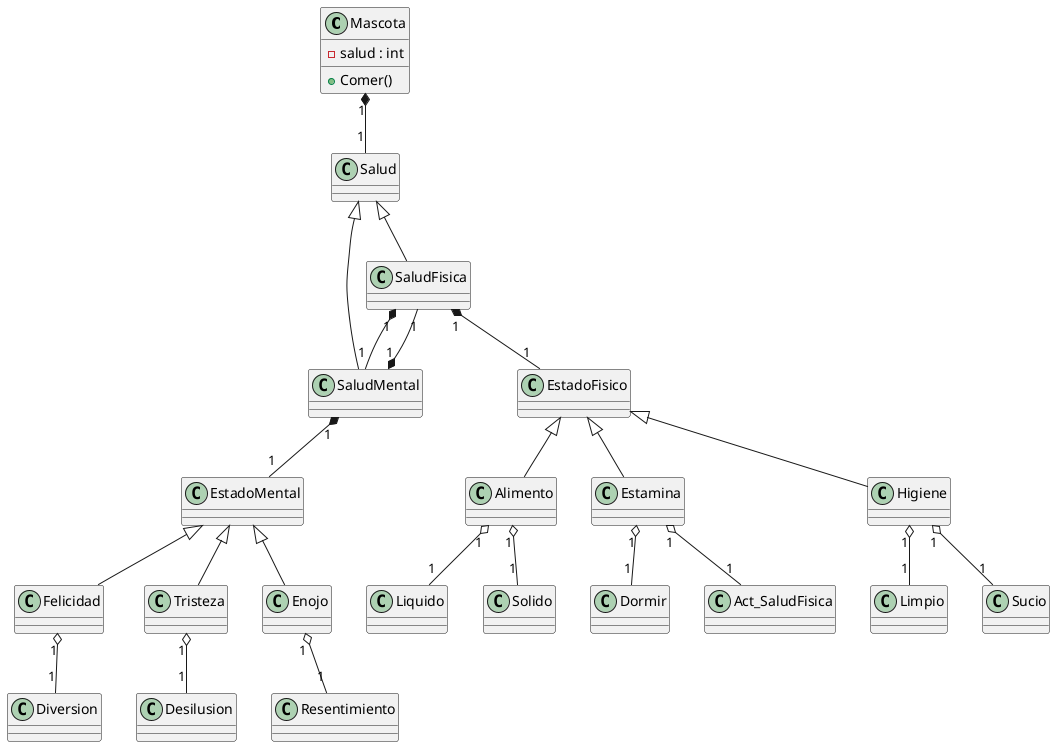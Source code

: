 @startuml mascota

class Mascota { 
    - salud : int 
    + Comer()
}
class Alimento
class Salud
class Diversion
class Estamina
class Dormir
class Act_SaludFisica
class Higiene
class SaludFisica
class SaludMental
class Liquido 
class Solido
class EstadoMental
class Felicidad
class Tristeza
class Enojo
class Resentimiento
class Desilusion
class Limpio
class Sucio
class EstadoFisico


Mascota "1" *-- "1" Salud
Salud <|-- SaludFisica
Salud <|-- SaludMental
SaludMental "1" *-- "1" EstadoMental
EstadoFisico <|-- Alimento
EstadoFisico <|-- Estamina
Estamina "1" o-- "1" Dormir
EstadoFisico <|-- Higiene
Estamina "1" o-- "1" Act_SaludFisica
Alimento "1" o-- "1" Liquido
Alimento "1" o-- "1" Solido
EstadoMental <|-- Felicidad
EstadoMental <|-- Enojo
EstadoMental <|-- Tristeza
Felicidad "1" o-- "1" Diversion
Tristeza "1" o-- "1" Desilusion
Enojo "1" o-- "1" Resentimiento
Higiene "1" o-- "1" Limpio
Higiene "1" o-- "1" Sucio
SaludFisica "1" *-- "1" EstadoFisico 
SaludFisica "1" *-- "1" SaludMental
SaludMental "1" *-- "1" SaludFisica

@enduml